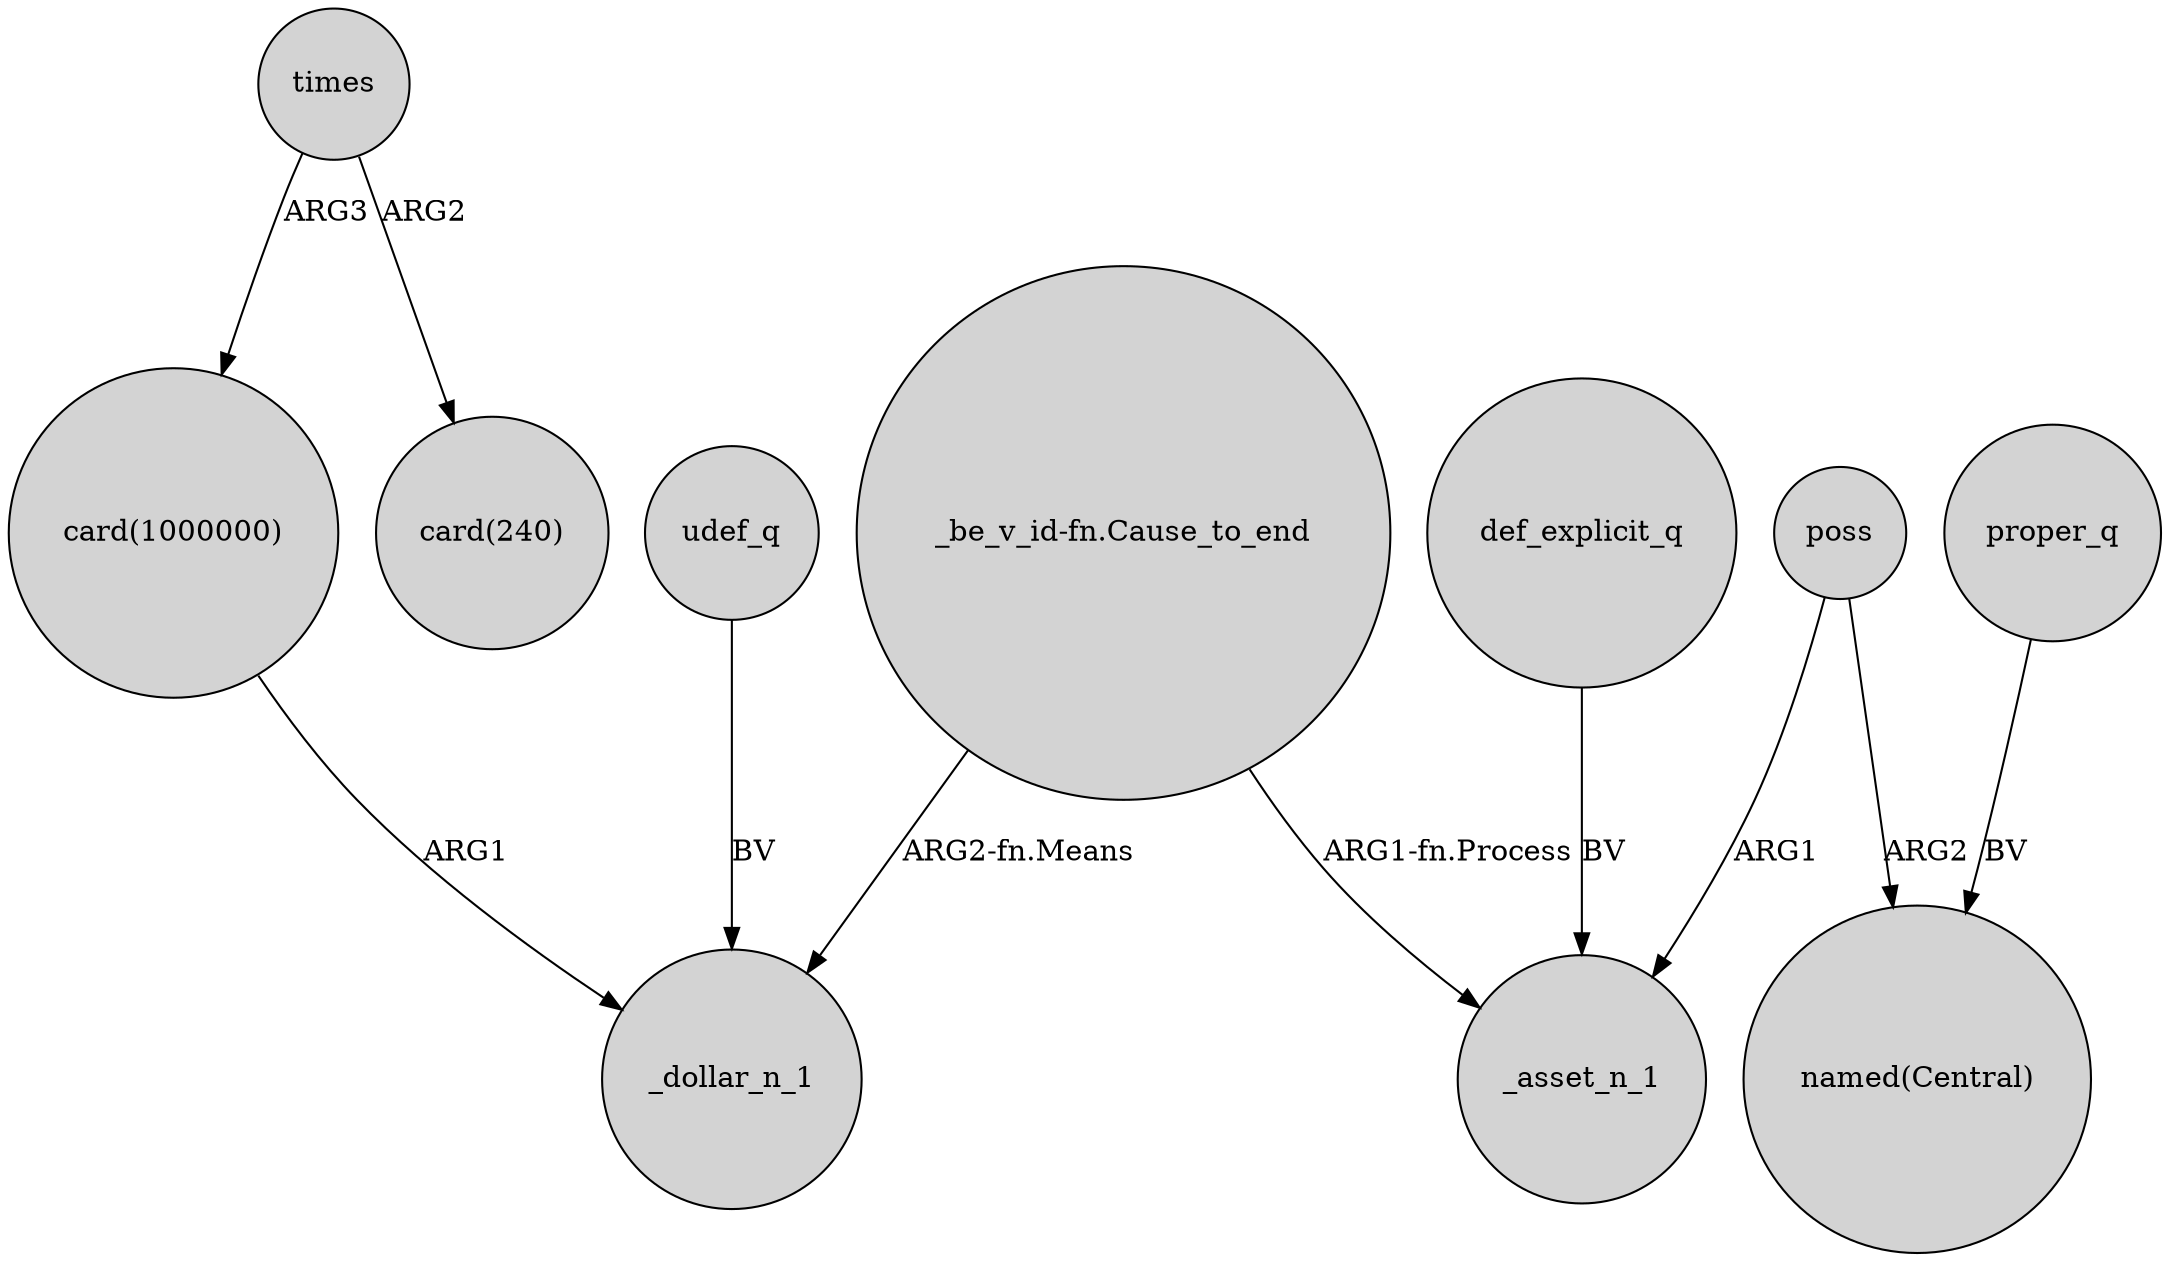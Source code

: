 digraph {
	node [shape=circle style=filled]
	times -> "card(1000000)" [label=ARG3]
	"_be_v_id-fn.Cause_to_end" -> _asset_n_1 [label="ARG1-fn.Process"]
	times -> "card(240)" [label=ARG2]
	proper_q -> "named(Central)" [label=BV]
	udef_q -> _dollar_n_1 [label=BV]
	"card(1000000)" -> _dollar_n_1 [label=ARG1]
	poss -> _asset_n_1 [label=ARG1]
	def_explicit_q -> _asset_n_1 [label=BV]
	poss -> "named(Central)" [label=ARG2]
	"_be_v_id-fn.Cause_to_end" -> _dollar_n_1 [label="ARG2-fn.Means"]
}
